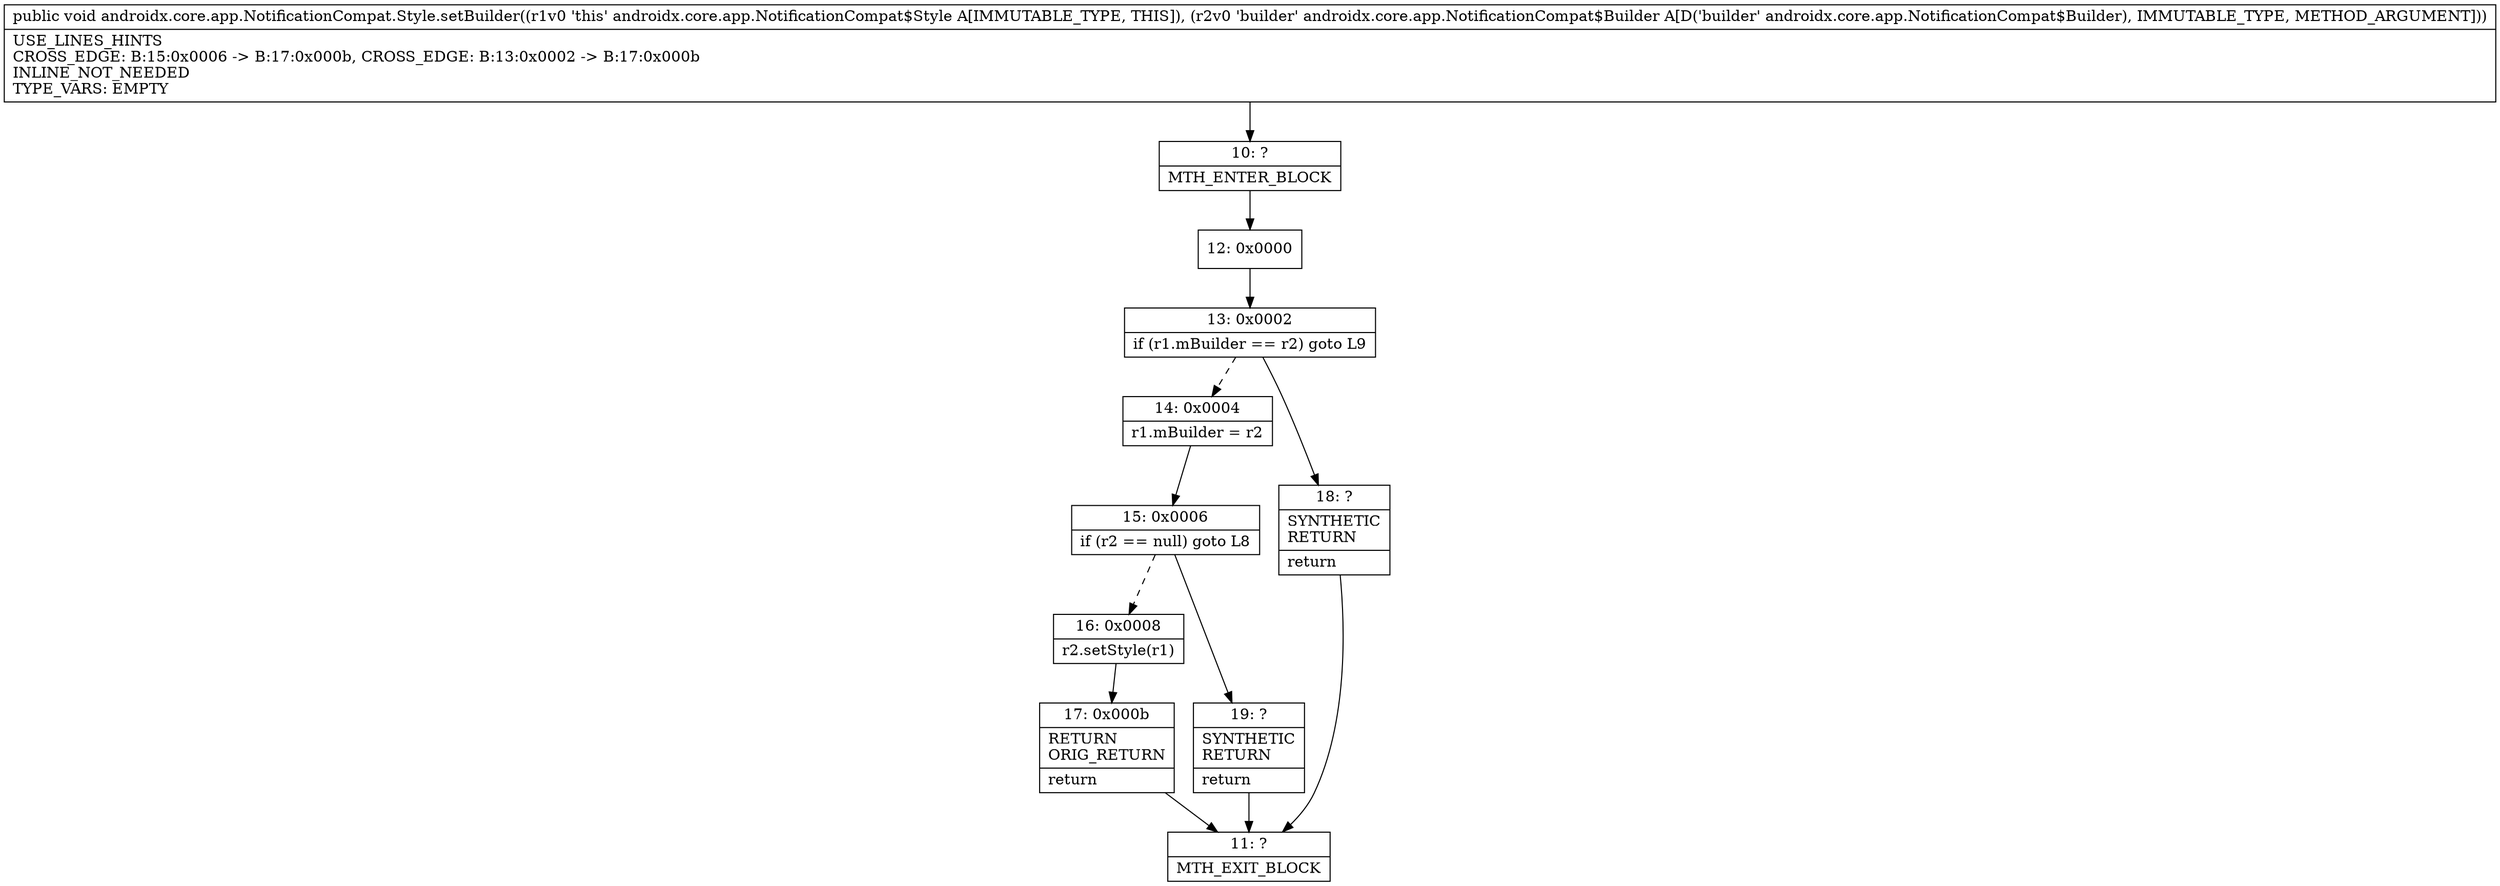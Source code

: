 digraph "CFG forandroidx.core.app.NotificationCompat.Style.setBuilder(Landroidx\/core\/app\/NotificationCompat$Builder;)V" {
Node_10 [shape=record,label="{10\:\ ?|MTH_ENTER_BLOCK\l}"];
Node_12 [shape=record,label="{12\:\ 0x0000}"];
Node_13 [shape=record,label="{13\:\ 0x0002|if (r1.mBuilder == r2) goto L9\l}"];
Node_14 [shape=record,label="{14\:\ 0x0004|r1.mBuilder = r2\l}"];
Node_15 [shape=record,label="{15\:\ 0x0006|if (r2 == null) goto L8\l}"];
Node_16 [shape=record,label="{16\:\ 0x0008|r2.setStyle(r1)\l}"];
Node_17 [shape=record,label="{17\:\ 0x000b|RETURN\lORIG_RETURN\l|return\l}"];
Node_11 [shape=record,label="{11\:\ ?|MTH_EXIT_BLOCK\l}"];
Node_19 [shape=record,label="{19\:\ ?|SYNTHETIC\lRETURN\l|return\l}"];
Node_18 [shape=record,label="{18\:\ ?|SYNTHETIC\lRETURN\l|return\l}"];
MethodNode[shape=record,label="{public void androidx.core.app.NotificationCompat.Style.setBuilder((r1v0 'this' androidx.core.app.NotificationCompat$Style A[IMMUTABLE_TYPE, THIS]), (r2v0 'builder' androidx.core.app.NotificationCompat$Builder A[D('builder' androidx.core.app.NotificationCompat$Builder), IMMUTABLE_TYPE, METHOD_ARGUMENT]))  | USE_LINES_HINTS\lCROSS_EDGE: B:15:0x0006 \-\> B:17:0x000b, CROSS_EDGE: B:13:0x0002 \-\> B:17:0x000b\lINLINE_NOT_NEEDED\lTYPE_VARS: EMPTY\l}"];
MethodNode -> Node_10;Node_10 -> Node_12;
Node_12 -> Node_13;
Node_13 -> Node_14[style=dashed];
Node_13 -> Node_18;
Node_14 -> Node_15;
Node_15 -> Node_16[style=dashed];
Node_15 -> Node_19;
Node_16 -> Node_17;
Node_17 -> Node_11;
Node_19 -> Node_11;
Node_18 -> Node_11;
}

